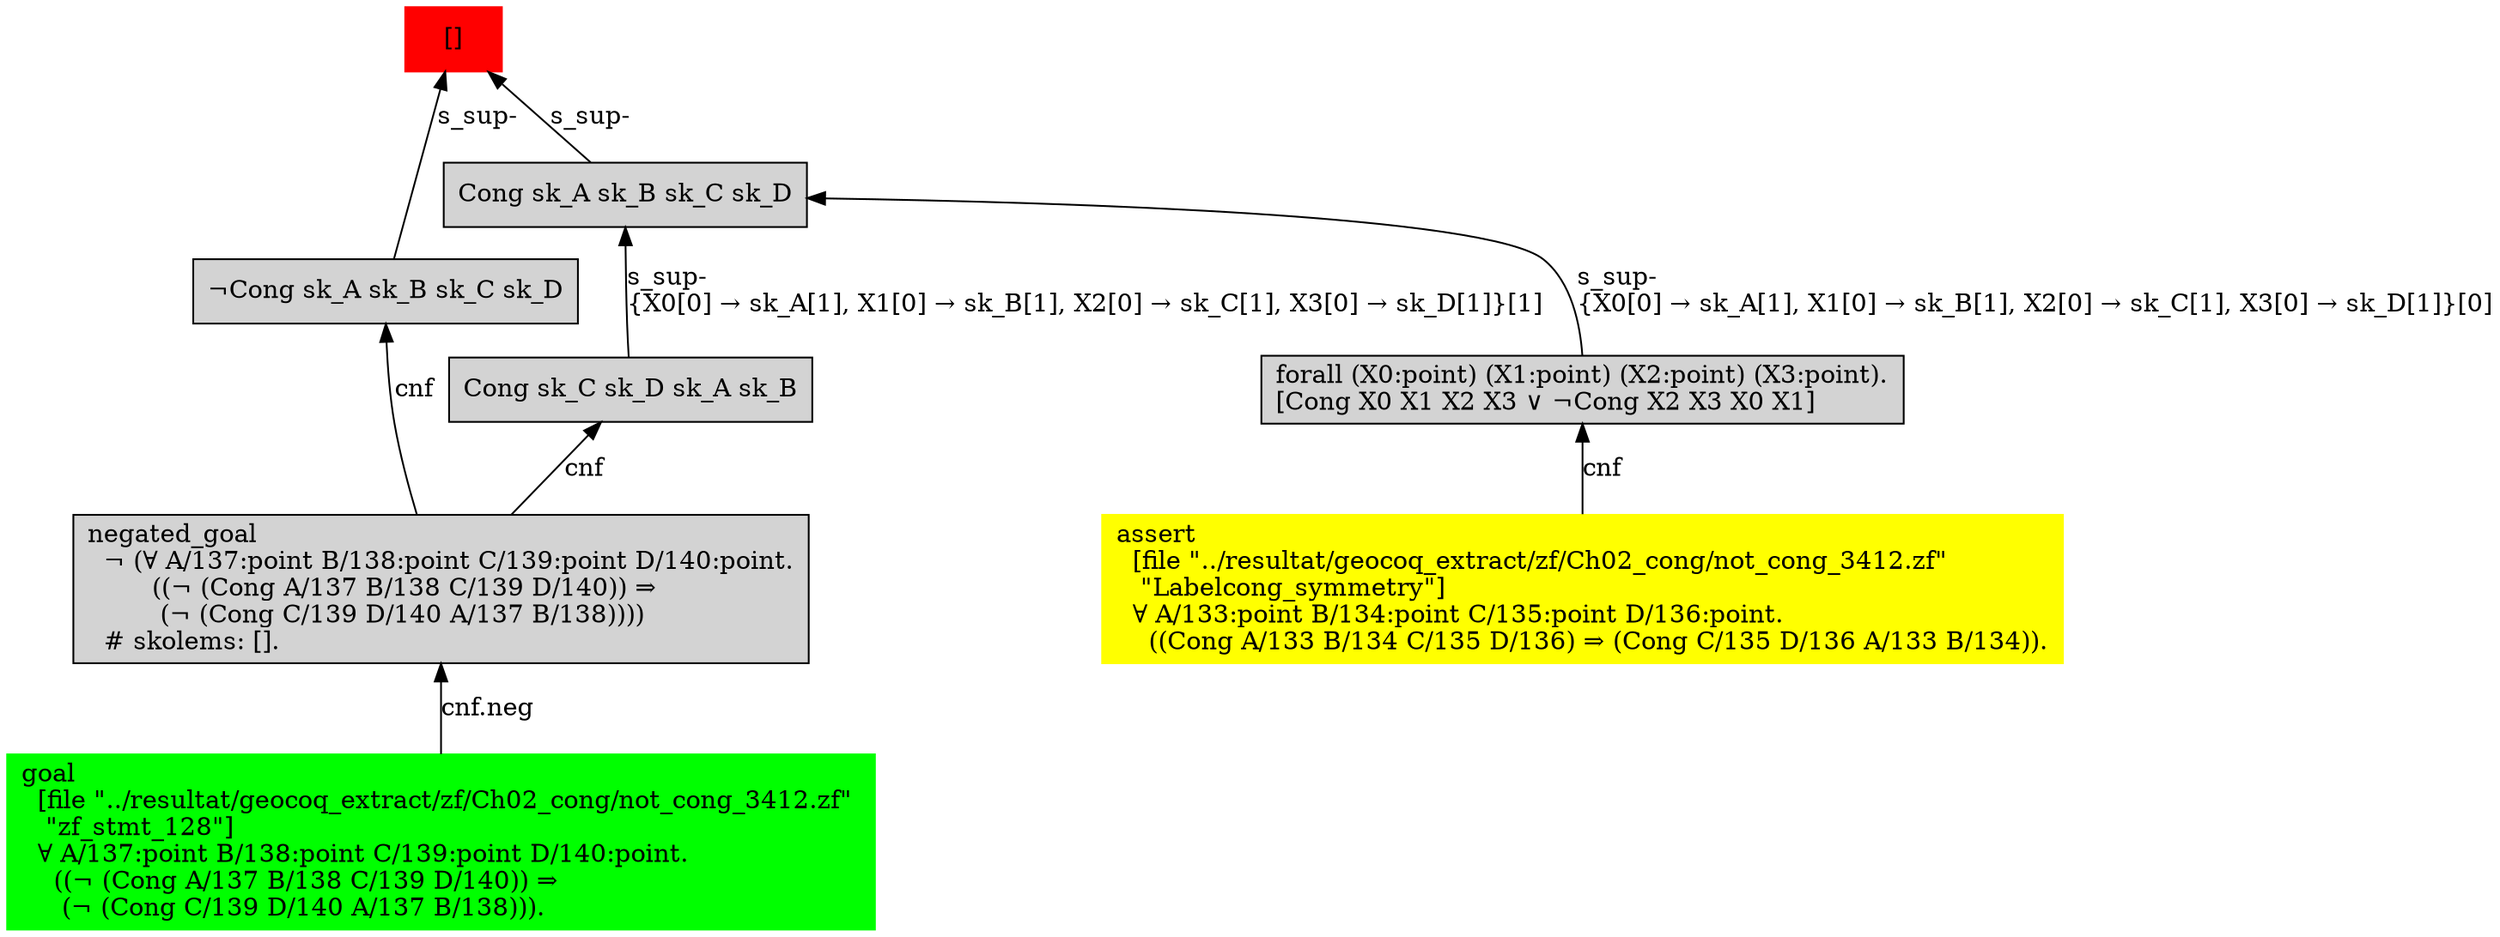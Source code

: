 digraph "unsat_graph" {
  vertex_0 [color=red, label="[]", shape=box, style=filled];
  vertex_0 -> vertex_1 [label="s_sup-\l", dir="back"];
  vertex_1 [shape=box, label="¬Cong sk_A sk_B sk_C sk_D\l", style=filled];
  vertex_1 -> vertex_2 [label="cnf", dir="back"];
  vertex_2 [shape=box, label="negated_goal\l  ¬ (∀ A/137:point B/138:point C/139:point D/140:point.\l        ((¬ (Cong A/137 B/138 C/139 D/140)) ⇒\l         (¬ (Cong C/139 D/140 A/137 B/138))))\l  # skolems: [].\l", style=filled];
  vertex_2 -> vertex_3 [label="cnf.neg", dir="back"];
  vertex_3 [color=green, shape=box, label="goal\l  [file \"../resultat/geocoq_extract/zf/Ch02_cong/not_cong_3412.zf\" \l   \"zf_stmt_128\"]\l  ∀ A/137:point B/138:point C/139:point D/140:point.\l    ((¬ (Cong A/137 B/138 C/139 D/140)) ⇒\l     (¬ (Cong C/139 D/140 A/137 B/138))).\l", style=filled];
  vertex_0 -> vertex_4 [label="s_sup-\l", dir="back"];
  vertex_4 [shape=box, label="Cong sk_A sk_B sk_C sk_D\l", style=filled];
  vertex_4 -> vertex_5 [label="s_sup-\l\{X0[0] → sk_A[1], X1[0] → sk_B[1], X2[0] → sk_C[1], X3[0] → sk_D[1]\}[0]\l", dir="back"];
  vertex_5 [shape=box, label="forall (X0:point) (X1:point) (X2:point) (X3:point).\l[Cong X0 X1 X2 X3 ∨ ¬Cong X2 X3 X0 X1]\l", style=filled];
  vertex_5 -> vertex_6 [label="cnf", dir="back"];
  vertex_6 [color=yellow, shape=box, label="assert\l  [file \"../resultat/geocoq_extract/zf/Ch02_cong/not_cong_3412.zf\" \l   \"Labelcong_symmetry\"]\l  ∀ A/133:point B/134:point C/135:point D/136:point.\l    ((Cong A/133 B/134 C/135 D/136) ⇒ (Cong C/135 D/136 A/133 B/134)).\l", style=filled];
  vertex_4 -> vertex_7 [label="s_sup-\l\{X0[0] → sk_A[1], X1[0] → sk_B[1], X2[0] → sk_C[1], X3[0] → sk_D[1]\}[1]\l", dir="back"];
  vertex_7 [shape=box, label="Cong sk_C sk_D sk_A sk_B\l", style=filled];
  vertex_7 -> vertex_2 [label="cnf", dir="back"];
  }


